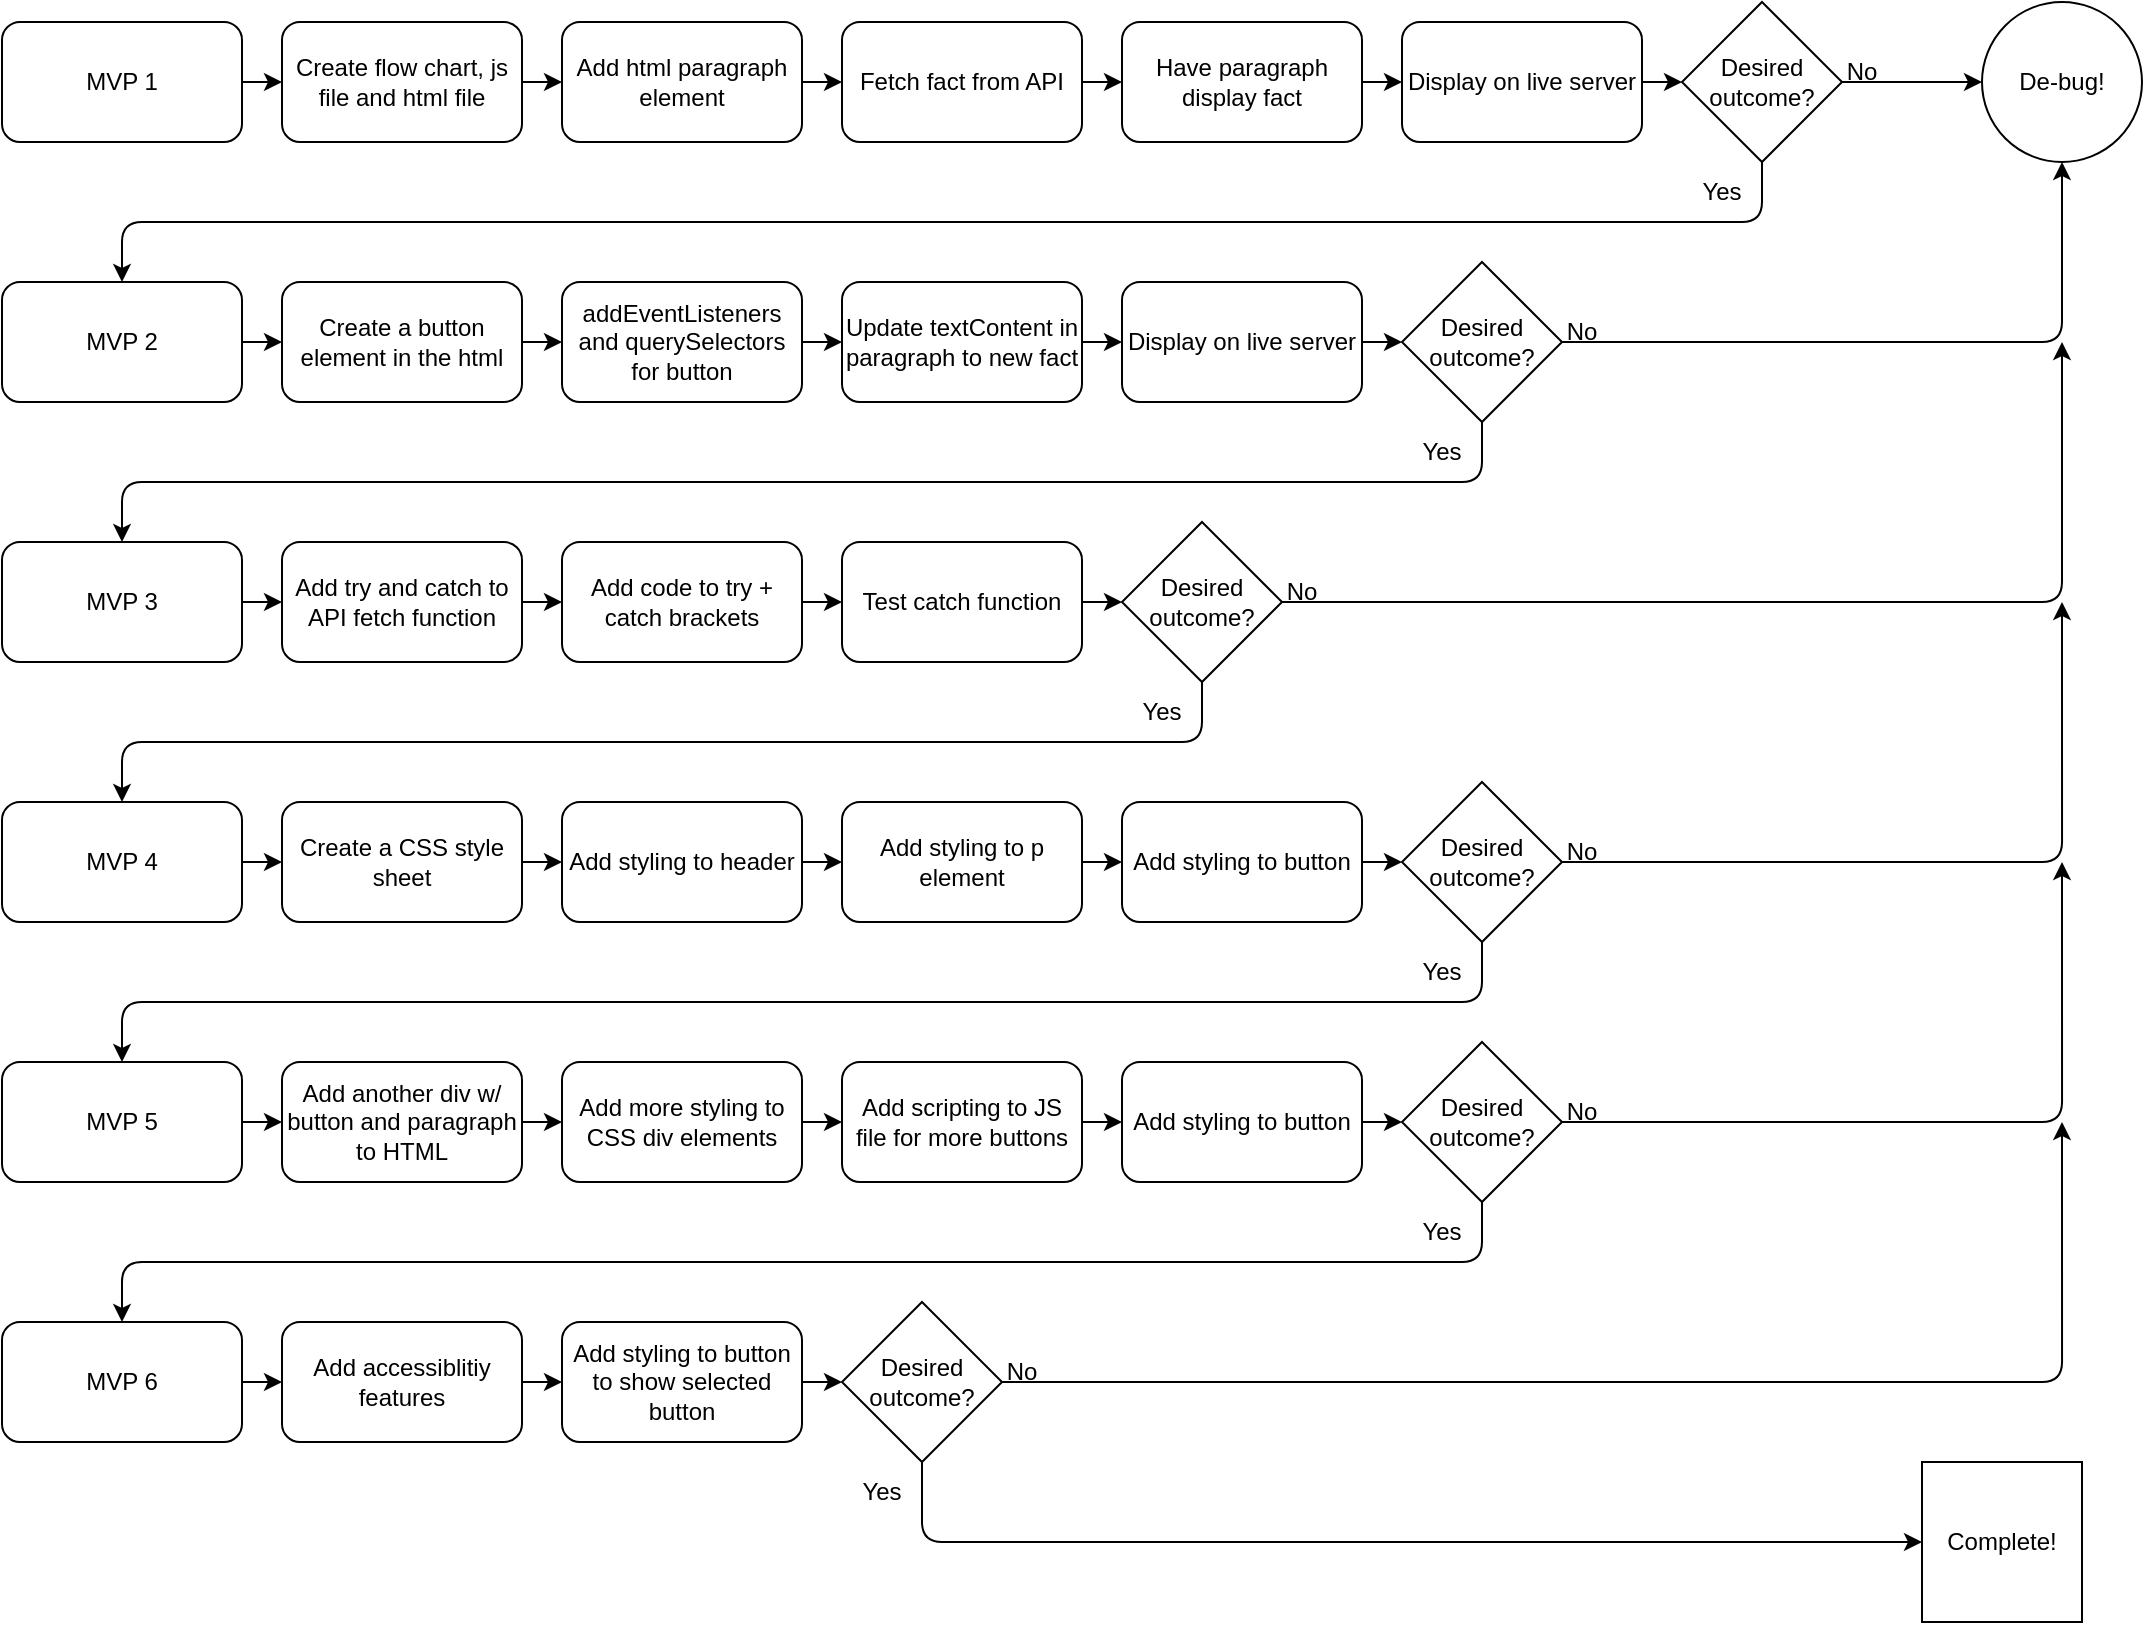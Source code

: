 <mxfile>
    <diagram id="OAJJaGqK4o9o8oSJGirk" name="Page-1">
        <mxGraphModel dx="1343" dy="787" grid="1" gridSize="10" guides="1" tooltips="1" connect="1" arrows="1" fold="1" page="1" pageScale="1" pageWidth="850" pageHeight="1100" math="0" shadow="0">
            <root>
                <mxCell id="0"/>
                <mxCell id="1" parent="0"/>
                <mxCell id="2" value="" style="edgeStyle=none;html=1;" parent="1" source="3" target="5" edge="1">
                    <mxGeometry relative="1" as="geometry"/>
                </mxCell>
                <mxCell id="3" value="MVP 1" style="rounded=1;whiteSpace=wrap;html=1;" parent="1" vertex="1">
                    <mxGeometry x="40" y="50" width="120" height="60" as="geometry"/>
                </mxCell>
                <mxCell id="4" value="" style="edgeStyle=none;html=1;" parent="1" source="5" target="7" edge="1">
                    <mxGeometry relative="1" as="geometry"/>
                </mxCell>
                <mxCell id="5" value="Create flow chart, js file and html file" style="whiteSpace=wrap;html=1;rounded=1;" parent="1" vertex="1">
                    <mxGeometry x="180" y="50" width="120" height="60" as="geometry"/>
                </mxCell>
                <mxCell id="6" value="" style="edgeStyle=none;html=1;" parent="1" source="7" edge="1">
                    <mxGeometry relative="1" as="geometry">
                        <mxPoint x="460" y="80" as="targetPoint"/>
                    </mxGeometry>
                </mxCell>
                <mxCell id="7" value="Add html paragraph element" style="whiteSpace=wrap;html=1;rounded=1;" parent="1" vertex="1">
                    <mxGeometry x="320" y="50" width="120" height="60" as="geometry"/>
                </mxCell>
                <mxCell id="12" value="" style="edgeStyle=none;html=1;" parent="1" edge="1">
                    <mxGeometry relative="1" as="geometry">
                        <mxPoint x="600" y="80" as="targetPoint"/>
                        <mxPoint x="580" y="80" as="sourcePoint"/>
                    </mxGeometry>
                </mxCell>
                <mxCell id="22" value="" style="edgeStyle=none;html=1;" parent="1" edge="1">
                    <mxGeometry relative="1" as="geometry">
                        <mxPoint x="880" y="80" as="targetPoint"/>
                        <mxPoint x="860" y="80" as="sourcePoint"/>
                    </mxGeometry>
                </mxCell>
                <mxCell id="65" value="De-bug!" style="ellipse;whiteSpace=wrap;html=1;" parent="1" vertex="1">
                    <mxGeometry x="1030" y="40" width="80" height="80" as="geometry"/>
                </mxCell>
                <mxCell id="69" value="" style="edgeStyle=none;html=1;entryX=0.5;entryY=0;entryDx=0;entryDy=0;exitX=0.5;exitY=1;exitDx=0;exitDy=0;" parent="1" source="70" edge="1">
                    <mxGeometry relative="1" as="geometry">
                        <mxPoint x="780" y="120" as="sourcePoint"/>
                        <mxPoint x="100" y="180" as="targetPoint"/>
                        <Array as="points">
                            <mxPoint x="920" y="150"/>
                            <mxPoint x="100" y="150"/>
                        </Array>
                    </mxGeometry>
                </mxCell>
                <mxCell id="70" value="Desired outcome?" style="rhombus;whiteSpace=wrap;html=1;" parent="1" vertex="1">
                    <mxGeometry x="880" y="40" width="80" height="80" as="geometry"/>
                </mxCell>
                <mxCell id="71" value="Yes" style="text;html=1;strokeColor=none;fillColor=none;align=center;verticalAlign=middle;whiteSpace=wrap;rounded=0;" parent="1" vertex="1">
                    <mxGeometry x="870" y="120" width="60" height="30" as="geometry"/>
                </mxCell>
                <mxCell id="82" value="No" style="text;html=1;strokeColor=none;fillColor=none;align=center;verticalAlign=middle;whiteSpace=wrap;rounded=0;" parent="1" vertex="1">
                    <mxGeometry x="940" y="60" width="60" height="30" as="geometry"/>
                </mxCell>
                <mxCell id="102" value="Fetch fact from API" style="whiteSpace=wrap;html=1;rounded=1;" parent="1" vertex="1">
                    <mxGeometry x="460" y="50" width="120" height="60" as="geometry"/>
                </mxCell>
                <mxCell id="103" value="Have paragraph display fact" style="whiteSpace=wrap;html=1;rounded=1;" parent="1" vertex="1">
                    <mxGeometry x="600" y="50" width="120" height="60" as="geometry"/>
                </mxCell>
                <mxCell id="104" value="" style="edgeStyle=none;html=1;" parent="1" edge="1">
                    <mxGeometry relative="1" as="geometry">
                        <mxPoint x="740" y="80" as="targetPoint"/>
                        <mxPoint x="720" y="80" as="sourcePoint"/>
                    </mxGeometry>
                </mxCell>
                <mxCell id="105" value="Display on live server" style="whiteSpace=wrap;html=1;rounded=1;" parent="1" vertex="1">
                    <mxGeometry x="740" y="50" width="120" height="60" as="geometry"/>
                </mxCell>
                <mxCell id="136" value="" style="edgeStyle=none;html=1;" parent="1" source="137" target="139" edge="1">
                    <mxGeometry relative="1" as="geometry"/>
                </mxCell>
                <mxCell id="137" value="MVP 2" style="rounded=1;whiteSpace=wrap;html=1;" parent="1" vertex="1">
                    <mxGeometry x="40" y="180" width="120" height="60" as="geometry"/>
                </mxCell>
                <mxCell id="138" value="" style="edgeStyle=none;html=1;" parent="1" source="139" target="141" edge="1">
                    <mxGeometry relative="1" as="geometry"/>
                </mxCell>
                <mxCell id="139" value="Create a button element in the html" style="whiteSpace=wrap;html=1;rounded=1;" parent="1" vertex="1">
                    <mxGeometry x="180" y="180" width="120" height="60" as="geometry"/>
                </mxCell>
                <mxCell id="140" value="" style="edgeStyle=none;html=1;" parent="1" source="141" edge="1">
                    <mxGeometry relative="1" as="geometry">
                        <mxPoint x="460" y="210" as="targetPoint"/>
                    </mxGeometry>
                </mxCell>
                <mxCell id="141" value="addEventListeners and querySelectors for button" style="whiteSpace=wrap;html=1;rounded=1;" parent="1" vertex="1">
                    <mxGeometry x="320" y="180" width="120" height="60" as="geometry"/>
                </mxCell>
                <mxCell id="142" value="" style="edgeStyle=none;html=1;" parent="1" edge="1">
                    <mxGeometry relative="1" as="geometry">
                        <mxPoint x="600" y="210" as="targetPoint"/>
                        <mxPoint x="580" y="210" as="sourcePoint"/>
                    </mxGeometry>
                </mxCell>
                <mxCell id="146" value="Display on live server" style="whiteSpace=wrap;html=1;rounded=1;" parent="1" vertex="1">
                    <mxGeometry x="600" y="180" width="120" height="60" as="geometry"/>
                </mxCell>
                <mxCell id="147" value="Update textContent in paragraph to new fact" style="whiteSpace=wrap;html=1;rounded=1;" parent="1" vertex="1">
                    <mxGeometry x="460" y="180" width="120" height="60" as="geometry"/>
                </mxCell>
                <mxCell id="148" value="" style="edgeStyle=none;html=1;exitX=0.333;exitY=0.667;exitDx=0;exitDy=0;exitPerimeter=0;entryX=0;entryY=0.5;entryDx=0;entryDy=0;" parent="1" source="82" target="65" edge="1">
                    <mxGeometry relative="1" as="geometry">
                        <mxPoint x="1090" y="60" as="targetPoint"/>
                        <mxPoint x="1010" y="150" as="sourcePoint"/>
                    </mxGeometry>
                </mxCell>
                <mxCell id="151" value="Desired outcome?" style="rhombus;whiteSpace=wrap;html=1;" parent="1" vertex="1">
                    <mxGeometry x="740" y="170" width="80" height="80" as="geometry"/>
                </mxCell>
                <mxCell id="152" value="Yes" style="text;html=1;strokeColor=none;fillColor=none;align=center;verticalAlign=middle;whiteSpace=wrap;rounded=0;" parent="1" vertex="1">
                    <mxGeometry x="730" y="250" width="60" height="30" as="geometry"/>
                </mxCell>
                <mxCell id="153" value="No" style="text;html=1;strokeColor=none;fillColor=none;align=center;verticalAlign=middle;whiteSpace=wrap;rounded=0;" parent="1" vertex="1">
                    <mxGeometry x="800" y="190" width="60" height="30" as="geometry"/>
                </mxCell>
                <mxCell id="154" value="" style="edgeStyle=none;html=1;exitX=0.333;exitY=0.667;exitDx=0;exitDy=0;exitPerimeter=0;entryX=0.5;entryY=1;entryDx=0;entryDy=0;" parent="1" source="153" target="65" edge="1">
                    <mxGeometry relative="1" as="geometry">
                        <mxPoint x="890" y="210" as="targetPoint"/>
                        <mxPoint x="870" y="280" as="sourcePoint"/>
                        <Array as="points">
                            <mxPoint x="1070" y="210"/>
                        </Array>
                    </mxGeometry>
                </mxCell>
                <mxCell id="155" value="" style="edgeStyle=none;html=1;exitX=1;exitY=0.5;exitDx=0;exitDy=0;" parent="1" source="146" target="151" edge="1">
                    <mxGeometry relative="1" as="geometry">
                        <mxPoint x="890" y="90" as="targetPoint"/>
                        <mxPoint x="870" y="90" as="sourcePoint"/>
                    </mxGeometry>
                </mxCell>
                <mxCell id="156" value="" style="edgeStyle=none;html=1;exitX=0.5;exitY=1;exitDx=0;exitDy=0;" parent="1" edge="1">
                    <mxGeometry relative="1" as="geometry">
                        <mxPoint x="780" y="250" as="sourcePoint"/>
                        <mxPoint x="100" y="310" as="targetPoint"/>
                        <Array as="points">
                            <mxPoint x="780" y="280"/>
                            <mxPoint x="100" y="280"/>
                        </Array>
                    </mxGeometry>
                </mxCell>
                <mxCell id="157" value="" style="edgeStyle=none;html=1;" parent="1" source="158" target="160" edge="1">
                    <mxGeometry relative="1" as="geometry"/>
                </mxCell>
                <mxCell id="158" value="MVP 3" style="rounded=1;whiteSpace=wrap;html=1;" parent="1" vertex="1">
                    <mxGeometry x="40" y="310" width="120" height="60" as="geometry"/>
                </mxCell>
                <mxCell id="159" value="" style="edgeStyle=none;html=1;" parent="1" source="160" target="162" edge="1">
                    <mxGeometry relative="1" as="geometry"/>
                </mxCell>
                <mxCell id="160" value="Add try and catch to API fetch function" style="whiteSpace=wrap;html=1;rounded=1;" parent="1" vertex="1">
                    <mxGeometry x="180" y="310" width="120" height="60" as="geometry"/>
                </mxCell>
                <mxCell id="161" value="" style="edgeStyle=none;html=1;" parent="1" source="162" edge="1">
                    <mxGeometry relative="1" as="geometry">
                        <mxPoint x="460" y="340" as="targetPoint"/>
                    </mxGeometry>
                </mxCell>
                <mxCell id="162" value="Add code to try + catch brackets" style="whiteSpace=wrap;html=1;rounded=1;" parent="1" vertex="1">
                    <mxGeometry x="320" y="310" width="120" height="60" as="geometry"/>
                </mxCell>
                <mxCell id="163" value="" style="edgeStyle=none;html=1;" parent="1" edge="1">
                    <mxGeometry relative="1" as="geometry">
                        <mxPoint x="600" y="340" as="targetPoint"/>
                        <mxPoint x="580" y="340" as="sourcePoint"/>
                    </mxGeometry>
                </mxCell>
                <mxCell id="165" value="Test catch function" style="whiteSpace=wrap;html=1;rounded=1;" parent="1" vertex="1">
                    <mxGeometry x="460" y="310" width="120" height="60" as="geometry"/>
                </mxCell>
                <mxCell id="174" value="Desired outcome?" style="rhombus;whiteSpace=wrap;html=1;" parent="1" vertex="1">
                    <mxGeometry x="600" y="300" width="80" height="80" as="geometry"/>
                </mxCell>
                <mxCell id="175" value="Yes" style="text;html=1;strokeColor=none;fillColor=none;align=center;verticalAlign=middle;whiteSpace=wrap;rounded=0;" parent="1" vertex="1">
                    <mxGeometry x="590" y="380" width="60" height="30" as="geometry"/>
                </mxCell>
                <mxCell id="176" value="No" style="text;html=1;strokeColor=none;fillColor=none;align=center;verticalAlign=middle;whiteSpace=wrap;rounded=0;" parent="1" vertex="1">
                    <mxGeometry x="660" y="320" width="60" height="30" as="geometry"/>
                </mxCell>
                <mxCell id="177" value="" style="edgeStyle=none;html=1;exitX=0.333;exitY=0.667;exitDx=0;exitDy=0;exitPerimeter=0;" parent="1" source="176" edge="1">
                    <mxGeometry relative="1" as="geometry">
                        <mxPoint x="1070" y="210" as="targetPoint"/>
                        <mxPoint x="870" y="410" as="sourcePoint"/>
                        <Array as="points">
                            <mxPoint x="1070" y="340"/>
                        </Array>
                    </mxGeometry>
                </mxCell>
                <mxCell id="181" value="Complete!" style="whiteSpace=wrap;html=1;aspect=fixed;" parent="1" vertex="1">
                    <mxGeometry x="1000" y="770" width="80" height="80" as="geometry"/>
                </mxCell>
                <mxCell id="195" value="" style="edgeStyle=none;html=1;exitX=0.5;exitY=1;exitDx=0;exitDy=0;" parent="1" source="174" edge="1">
                    <mxGeometry relative="1" as="geometry">
                        <mxPoint x="780" y="380" as="sourcePoint"/>
                        <mxPoint x="100" y="440" as="targetPoint"/>
                        <Array as="points">
                            <mxPoint x="640" y="410"/>
                            <mxPoint x="100" y="410"/>
                        </Array>
                    </mxGeometry>
                </mxCell>
                <mxCell id="196" value="" style="edgeStyle=none;html=1;exitX=0.333;exitY=0.667;exitDx=0;exitDy=0;exitPerimeter=0;" parent="1" edge="1">
                    <mxGeometry relative="1" as="geometry">
                        <mxPoint x="1070" y="340" as="targetPoint"/>
                        <mxPoint x="820" y="470.01" as="sourcePoint"/>
                        <Array as="points">
                            <mxPoint x="1070.02" y="470"/>
                        </Array>
                    </mxGeometry>
                </mxCell>
                <mxCell id="197" value="" style="edgeStyle=none;html=1;" edge="1" parent="1" source="198" target="200">
                    <mxGeometry relative="1" as="geometry"/>
                </mxCell>
                <mxCell id="198" value="MVP 4" style="rounded=1;whiteSpace=wrap;html=1;" vertex="1" parent="1">
                    <mxGeometry x="40" y="440" width="120" height="60" as="geometry"/>
                </mxCell>
                <mxCell id="199" value="" style="edgeStyle=none;html=1;" edge="1" parent="1" source="200" target="202">
                    <mxGeometry relative="1" as="geometry"/>
                </mxCell>
                <mxCell id="200" value="Create a CSS style sheet" style="whiteSpace=wrap;html=1;rounded=1;" vertex="1" parent="1">
                    <mxGeometry x="180" y="440" width="120" height="60" as="geometry"/>
                </mxCell>
                <mxCell id="201" value="" style="edgeStyle=none;html=1;" edge="1" parent="1" source="202">
                    <mxGeometry relative="1" as="geometry">
                        <mxPoint x="460" y="470" as="targetPoint"/>
                    </mxGeometry>
                </mxCell>
                <mxCell id="202" value="Add styling to header" style="whiteSpace=wrap;html=1;rounded=1;" vertex="1" parent="1">
                    <mxGeometry x="320" y="440" width="120" height="60" as="geometry"/>
                </mxCell>
                <mxCell id="203" value="" style="edgeStyle=none;html=1;" edge="1" parent="1">
                    <mxGeometry relative="1" as="geometry">
                        <mxPoint x="600" y="470" as="targetPoint"/>
                        <mxPoint x="580" y="470" as="sourcePoint"/>
                    </mxGeometry>
                </mxCell>
                <mxCell id="204" value="Add styling to button" style="whiteSpace=wrap;html=1;rounded=1;" vertex="1" parent="1">
                    <mxGeometry x="600" y="440" width="120" height="60" as="geometry"/>
                </mxCell>
                <mxCell id="205" value="Add styling to p element" style="whiteSpace=wrap;html=1;rounded=1;" vertex="1" parent="1">
                    <mxGeometry x="460" y="440" width="120" height="60" as="geometry"/>
                </mxCell>
                <mxCell id="206" value="Desired outcome?" style="rhombus;whiteSpace=wrap;html=1;" vertex="1" parent="1">
                    <mxGeometry x="740" y="430" width="80" height="80" as="geometry"/>
                </mxCell>
                <mxCell id="207" value="Yes" style="text;html=1;strokeColor=none;fillColor=none;align=center;verticalAlign=middle;whiteSpace=wrap;rounded=0;" vertex="1" parent="1">
                    <mxGeometry x="730" y="510" width="60" height="30" as="geometry"/>
                </mxCell>
                <mxCell id="208" value="" style="edgeStyle=none;html=1;exitX=1;exitY=0.5;exitDx=0;exitDy=0;" edge="1" parent="1" target="206">
                    <mxGeometry relative="1" as="geometry">
                        <mxPoint x="890" y="350" as="targetPoint"/>
                        <mxPoint x="720" y="470" as="sourcePoint"/>
                    </mxGeometry>
                </mxCell>
                <mxCell id="210" value="No" style="text;html=1;strokeColor=none;fillColor=none;align=center;verticalAlign=middle;whiteSpace=wrap;rounded=0;" vertex="1" parent="1">
                    <mxGeometry x="800" y="450" width="60" height="30" as="geometry"/>
                </mxCell>
                <mxCell id="211" value="" style="edgeStyle=none;html=1;" edge="1" parent="1" source="212" target="214">
                    <mxGeometry relative="1" as="geometry"/>
                </mxCell>
                <mxCell id="212" value="MVP 5" style="rounded=1;whiteSpace=wrap;html=1;" vertex="1" parent="1">
                    <mxGeometry x="40" y="570" width="120" height="60" as="geometry"/>
                </mxCell>
                <mxCell id="213" value="" style="edgeStyle=none;html=1;" edge="1" parent="1" source="214" target="216">
                    <mxGeometry relative="1" as="geometry"/>
                </mxCell>
                <mxCell id="214" value="Add another div w/ button and paragraph to HTML" style="whiteSpace=wrap;html=1;rounded=1;" vertex="1" parent="1">
                    <mxGeometry x="180" y="570" width="120" height="60" as="geometry"/>
                </mxCell>
                <mxCell id="215" value="" style="edgeStyle=none;html=1;" edge="1" parent="1" source="216">
                    <mxGeometry relative="1" as="geometry">
                        <mxPoint x="460" y="600" as="targetPoint"/>
                    </mxGeometry>
                </mxCell>
                <mxCell id="216" value="Add more styling to CSS div elements" style="whiteSpace=wrap;html=1;rounded=1;" vertex="1" parent="1">
                    <mxGeometry x="320" y="570" width="120" height="60" as="geometry"/>
                </mxCell>
                <mxCell id="217" value="" style="edgeStyle=none;html=1;" edge="1" parent="1">
                    <mxGeometry relative="1" as="geometry">
                        <mxPoint x="600" y="600" as="targetPoint"/>
                        <mxPoint x="580" y="600" as="sourcePoint"/>
                    </mxGeometry>
                </mxCell>
                <mxCell id="218" value="Add styling to button" style="whiteSpace=wrap;html=1;rounded=1;" vertex="1" parent="1">
                    <mxGeometry x="600" y="570" width="120" height="60" as="geometry"/>
                </mxCell>
                <mxCell id="219" value="Add scripting to JS file for more buttons" style="whiteSpace=wrap;html=1;rounded=1;" vertex="1" parent="1">
                    <mxGeometry x="460" y="570" width="120" height="60" as="geometry"/>
                </mxCell>
                <mxCell id="220" value="Desired outcome?" style="rhombus;whiteSpace=wrap;html=1;" vertex="1" parent="1">
                    <mxGeometry x="740" y="560" width="80" height="80" as="geometry"/>
                </mxCell>
                <mxCell id="221" value="Yes" style="text;html=1;strokeColor=none;fillColor=none;align=center;verticalAlign=middle;whiteSpace=wrap;rounded=0;" vertex="1" parent="1">
                    <mxGeometry x="730" y="640" width="60" height="30" as="geometry"/>
                </mxCell>
                <mxCell id="222" value="" style="edgeStyle=none;html=1;exitX=1;exitY=0.5;exitDx=0;exitDy=0;" edge="1" parent="1" target="220">
                    <mxGeometry relative="1" as="geometry">
                        <mxPoint x="890" y="480" as="targetPoint"/>
                        <mxPoint x="720" y="600" as="sourcePoint"/>
                    </mxGeometry>
                </mxCell>
                <mxCell id="224" value="No" style="text;html=1;strokeColor=none;fillColor=none;align=center;verticalAlign=middle;whiteSpace=wrap;rounded=0;" vertex="1" parent="1">
                    <mxGeometry x="800" y="580" width="60" height="30" as="geometry"/>
                </mxCell>
                <mxCell id="226" value="" style="edgeStyle=none;html=1;exitX=0.5;exitY=1;exitDx=0;exitDy=0;" edge="1" parent="1">
                    <mxGeometry relative="1" as="geometry">
                        <mxPoint x="780" y="510" as="sourcePoint"/>
                        <mxPoint x="100" y="570" as="targetPoint"/>
                        <Array as="points">
                            <mxPoint x="780" y="540"/>
                            <mxPoint x="100" y="540"/>
                        </Array>
                    </mxGeometry>
                </mxCell>
                <mxCell id="227" value="" style="edgeStyle=none;html=1;" edge="1" parent="1" source="228" target="230">
                    <mxGeometry relative="1" as="geometry"/>
                </mxCell>
                <mxCell id="228" value="MVP 6" style="rounded=1;whiteSpace=wrap;html=1;" vertex="1" parent="1">
                    <mxGeometry x="40" y="700" width="120" height="60" as="geometry"/>
                </mxCell>
                <mxCell id="229" value="" style="edgeStyle=none;html=1;" edge="1" parent="1" source="230" target="232">
                    <mxGeometry relative="1" as="geometry"/>
                </mxCell>
                <mxCell id="230" value="Add accessiblitiy features" style="whiteSpace=wrap;html=1;rounded=1;" vertex="1" parent="1">
                    <mxGeometry x="180" y="700" width="120" height="60" as="geometry"/>
                </mxCell>
                <mxCell id="231" value="" style="edgeStyle=none;html=1;" edge="1" parent="1" source="232">
                    <mxGeometry relative="1" as="geometry">
                        <mxPoint x="460" y="730" as="targetPoint"/>
                    </mxGeometry>
                </mxCell>
                <mxCell id="232" value="Add styling to button to show selected button" style="whiteSpace=wrap;html=1;rounded=1;" vertex="1" parent="1">
                    <mxGeometry x="320" y="700" width="120" height="60" as="geometry"/>
                </mxCell>
                <mxCell id="236" value="Desired outcome?" style="rhombus;whiteSpace=wrap;html=1;" vertex="1" parent="1">
                    <mxGeometry x="460" y="690" width="80" height="80" as="geometry"/>
                </mxCell>
                <mxCell id="237" value="Yes" style="text;html=1;strokeColor=none;fillColor=none;align=center;verticalAlign=middle;whiteSpace=wrap;rounded=0;" vertex="1" parent="1">
                    <mxGeometry x="450" y="770" width="60" height="30" as="geometry"/>
                </mxCell>
                <mxCell id="239" value="No" style="text;html=1;strokeColor=none;fillColor=none;align=center;verticalAlign=middle;whiteSpace=wrap;rounded=0;" vertex="1" parent="1">
                    <mxGeometry x="520" y="710" width="60" height="30" as="geometry"/>
                </mxCell>
                <mxCell id="240" value="" style="edgeStyle=none;html=1;exitX=0.5;exitY=1;exitDx=0;exitDy=0;" edge="1" parent="1">
                    <mxGeometry relative="1" as="geometry">
                        <mxPoint x="780" y="640" as="sourcePoint"/>
                        <mxPoint x="100" y="700" as="targetPoint"/>
                        <Array as="points">
                            <mxPoint x="780" y="670"/>
                            <mxPoint x="100" y="670"/>
                        </Array>
                    </mxGeometry>
                </mxCell>
                <mxCell id="243" value="" style="edgeStyle=none;html=1;exitX=0.333;exitY=0.667;exitDx=0;exitDy=0;exitPerimeter=0;" edge="1" parent="1">
                    <mxGeometry relative="1" as="geometry">
                        <mxPoint x="1070" y="470" as="targetPoint"/>
                        <mxPoint x="820" y="600.01" as="sourcePoint"/>
                        <Array as="points">
                            <mxPoint x="1070.02" y="600"/>
                        </Array>
                    </mxGeometry>
                </mxCell>
                <mxCell id="244" value="" style="edgeStyle=none;html=1;" edge="1" parent="1" source="236">
                    <mxGeometry relative="1" as="geometry">
                        <mxPoint x="1070" y="600" as="targetPoint"/>
                        <mxPoint x="820" y="730.01" as="sourcePoint"/>
                        <Array as="points">
                            <mxPoint x="1070.02" y="730"/>
                        </Array>
                    </mxGeometry>
                </mxCell>
                <mxCell id="246" value="" style="edgeStyle=none;html=1;exitX=0.5;exitY=1;exitDx=0;exitDy=0;entryX=0;entryY=0.5;entryDx=0;entryDy=0;" edge="1" parent="1" source="236" target="181">
                    <mxGeometry relative="1" as="geometry">
                        <mxPoint x="799.98" y="780" as="targetPoint"/>
                        <mxPoint x="549.98" y="910.01" as="sourcePoint"/>
                        <Array as="points">
                            <mxPoint x="500" y="810"/>
                        </Array>
                    </mxGeometry>
                </mxCell>
            </root>
        </mxGraphModel>
    </diagram>
</mxfile>